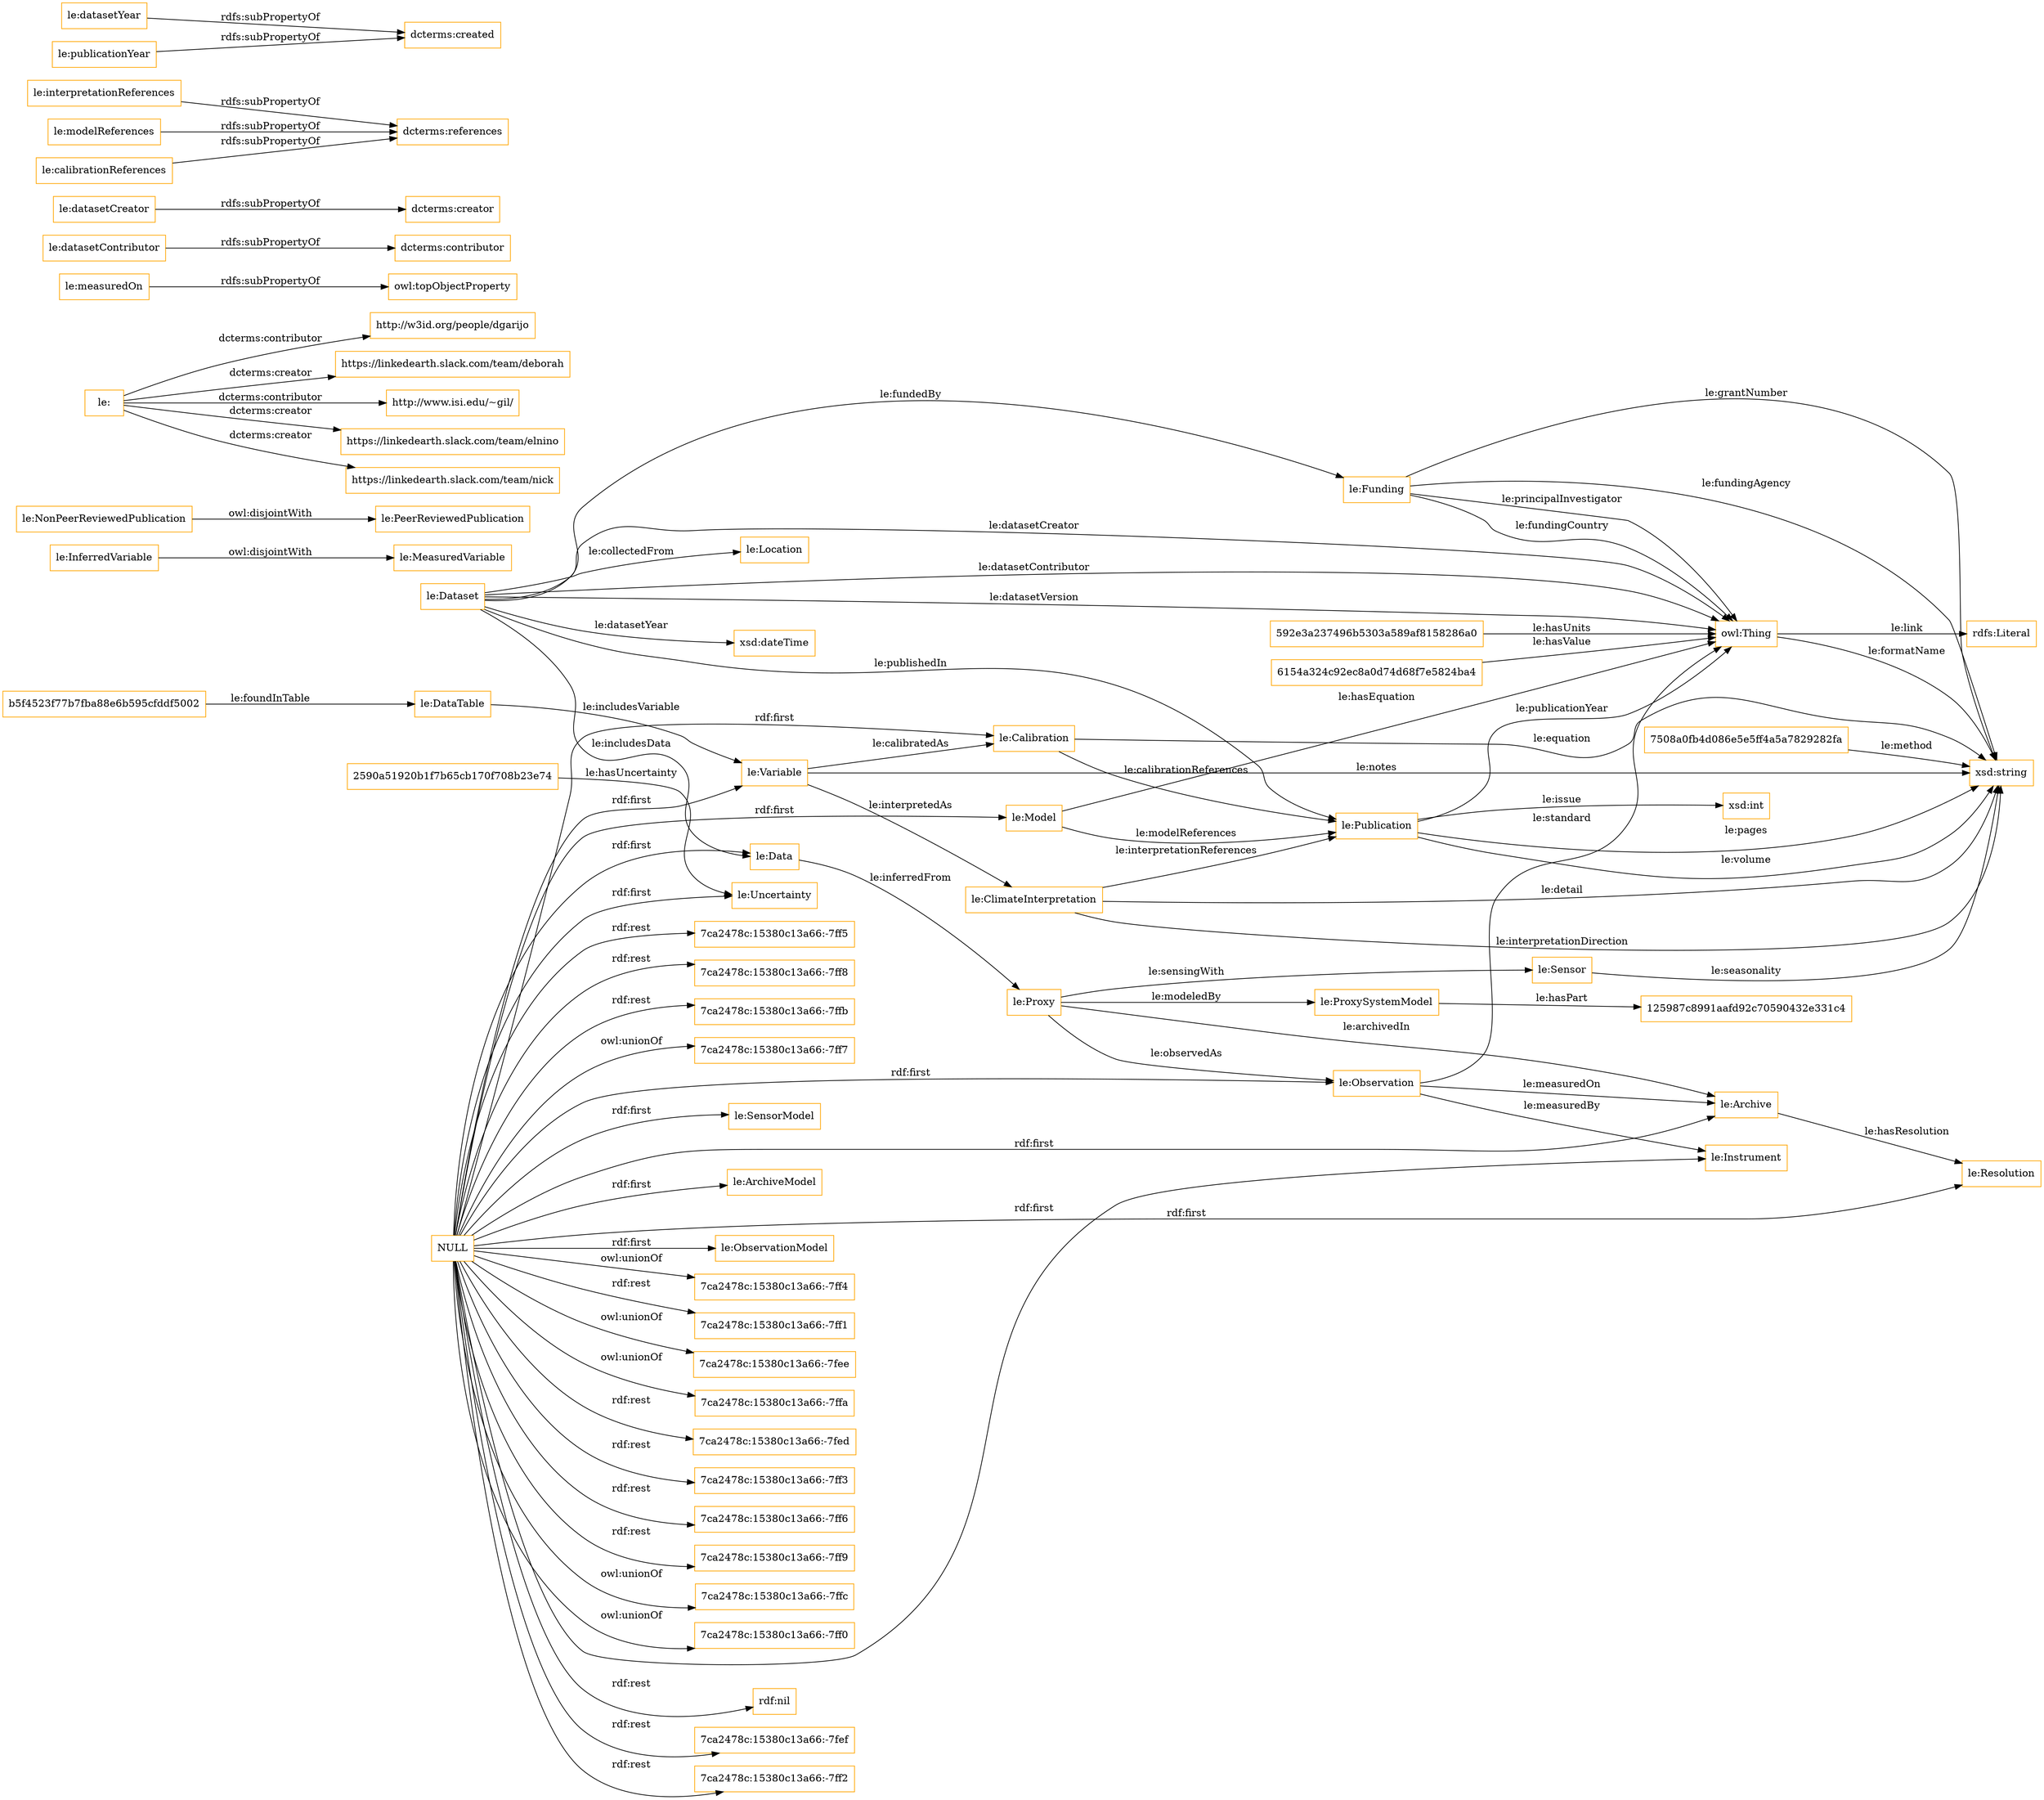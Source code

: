 digraph ar2dtool_diagram { 
rankdir=LR;
size="1501"
node [shape = rectangle, color="orange"]; "le:Sensor" "le:Funding" "le:Resolution" "le:Dataset" "le:Publication" "le:DataTable" "7508a0fb4d086e5e5ff4a5a7829282fa" "le:Model" "592e3a237496b5303a589af8158286a0" "le:Data" "6154a324c92ec8a0d74d68f7e5824ba4" "125987c8991aafd92c70590432e331c4" "le:SensorModel" "le:Location" "le:Calibration" "b5f4523f77b7fba88e6b595cfddf5002" "le:InferredVariable" "le:NonPeerReviewedPublication" "le:ArchiveModel" "le:MeasuredVariable" "le:Proxy" "le:ProxySystemModel" "le:Instrument" "le:ObservationModel" "le:Uncertainty" "le:Observation" "2590a51920b1f7b65cb170f708b23e74" "le:ClimateInterpretation" "le:Variable" "le:Archive" "le:PeerReviewedPublication" ; /*classes style*/
	"le:NonPeerReviewedPublication" -> "le:PeerReviewedPublication" [ label = "owl:disjointWith" ];
	"le:" -> "http://w3id.org/people/dgarijo" [ label = "dcterms:contributor" ];
	"le:" -> "https://linkedearth.slack.com/team/deborah" [ label = "dcterms:creator" ];
	"le:" -> "http://www.isi.edu/~gil/" [ label = "dcterms:contributor" ];
	"le:" -> "https://linkedearth.slack.com/team/elnino" [ label = "dcterms:creator" ];
	"le:" -> "https://linkedearth.slack.com/team/nick" [ label = "dcterms:creator" ];
	"le:measuredOn" -> "owl:topObjectProperty" [ label = "rdfs:subPropertyOf" ];
	"le:datasetContributor" -> "dcterms:contributor" [ label = "rdfs:subPropertyOf" ];
	"le:datasetCreator" -> "dcterms:creator" [ label = "rdfs:subPropertyOf" ];
	"le:interpretationReferences" -> "dcterms:references" [ label = "rdfs:subPropertyOf" ];
	"le:modelReferences" -> "dcterms:references" [ label = "rdfs:subPropertyOf" ];
	"le:calibrationReferences" -> "dcterms:references" [ label = "rdfs:subPropertyOf" ];
	"NULL" -> "7ca2478c:15380c13a66:-7ff1" [ label = "rdf:rest" ];
	"NULL" -> "le:Instrument" [ label = "rdf:first" ];
	"NULL" -> "le:SensorModel" [ label = "rdf:first" ];
	"NULL" -> "7ca2478c:15380c13a66:-7fee" [ label = "owl:unionOf" ];
	"NULL" -> "le:Archive" [ label = "rdf:first" ];
	"NULL" -> "le:ObservationModel" [ label = "rdf:first" ];
	"NULL" -> "7ca2478c:15380c13a66:-7ffa" [ label = "owl:unionOf" ];
	"NULL" -> "7ca2478c:15380c13a66:-7fed" [ label = "rdf:rest" ];
	"NULL" -> "7ca2478c:15380c13a66:-7ff3" [ label = "rdf:rest" ];
	"NULL" -> "le:Variable" [ label = "rdf:first" ];
	"NULL" -> "7ca2478c:15380c13a66:-7ff6" [ label = "rdf:rest" ];
	"NULL" -> "7ca2478c:15380c13a66:-7ff9" [ label = "rdf:rest" ];
	"NULL" -> "7ca2478c:15380c13a66:-7ffc" [ label = "owl:unionOf" ];
	"NULL" -> "le:Uncertainty" [ label = "rdf:first" ];
	"NULL" -> "7ca2478c:15380c13a66:-7ff0" [ label = "owl:unionOf" ];
	"NULL" -> "rdf:nil" [ label = "rdf:rest" ];
	"NULL" -> "7ca2478c:15380c13a66:-7fef" [ label = "rdf:rest" ];
	"NULL" -> "le:Calibration" [ label = "rdf:first" ];
	"NULL" -> "7ca2478c:15380c13a66:-7ff2" [ label = "rdf:rest" ];
	"NULL" -> "7ca2478c:15380c13a66:-7ff5" [ label = "rdf:rest" ];
	"NULL" -> "7ca2478c:15380c13a66:-7ff8" [ label = "rdf:rest" ];
	"NULL" -> "le:Data" [ label = "rdf:first" ];
	"NULL" -> "7ca2478c:15380c13a66:-7ffb" [ label = "rdf:rest" ];
	"NULL" -> "le:Model" [ label = "rdf:first" ];
	"NULL" -> "7ca2478c:15380c13a66:-7ff7" [ label = "owl:unionOf" ];
	"NULL" -> "7ca2478c:15380c13a66:-7ff4" [ label = "owl:unionOf" ];
	"NULL" -> "le:Observation" [ label = "rdf:first" ];
	"NULL" -> "le:Resolution" [ label = "rdf:first" ];
	"NULL" -> "le:ArchiveModel" [ label = "rdf:first" ];
	"le:datasetYear" -> "dcterms:created" [ label = "rdfs:subPropertyOf" ];
	"le:publicationYear" -> "dcterms:created" [ label = "rdfs:subPropertyOf" ];
	"le:InferredVariable" -> "le:MeasuredVariable" [ label = "owl:disjointWith" ];
	"le:Calibration" -> "le:Publication" [ label = "le:calibrationReferences" ];
	"le:Dataset" -> "le:Funding" [ label = "le:fundedBy" ];
	"le:Funding" -> "owl:Thing" [ label = "le:fundingCountry" ];
	"le:Dataset" -> "le:Location" [ label = "le:collectedFrom" ];
	"le:Dataset" -> "owl:Thing" [ label = "le:datasetCreator" ];
	"le:Publication" -> "owl:Thing" [ label = "le:publicationYear" ];
	"le:Variable" -> "xsd:string" [ label = "le:notes" ];
	"le:Model" -> "owl:Thing" [ label = "le:hasEquation" ];
	"le:Dataset" -> "owl:Thing" [ label = "le:datasetContributor" ];
	"le:Proxy" -> "le:Archive" [ label = "le:archivedIn" ];
	"owl:Thing" -> "xsd:string" [ label = "le:formatName" ];
	"le:Funding" -> "xsd:string" [ label = "le:grantNumber" ];
	"7508a0fb4d086e5e5ff4a5a7829282fa" -> "xsd:string" [ label = "le:method" ];
	"le:ProxySystemModel" -> "125987c8991aafd92c70590432e331c4" [ label = "le:hasPart" ];
	"le:Dataset" -> "le:Publication" [ label = "le:publishedIn" ];
	"b5f4523f77b7fba88e6b595cfddf5002" -> "le:DataTable" [ label = "le:foundInTable" ];
	"le:Publication" -> "xsd:int" [ label = "le:issue" ];
	"le:Funding" -> "owl:Thing" [ label = "le:principalInvestigator" ];
	"le:Dataset" -> "xsd:dateTime" [ label = "le:datasetYear" ];
	"le:DataTable" -> "le:Variable" [ label = "le:includesVariable" ];
	"le:Proxy" -> "le:Observation" [ label = "le:observedAs" ];
	"le:Calibration" -> "xsd:string" [ label = "le:equation" ];
	"le:Observation" -> "le:Instrument" [ label = "le:measuredBy" ];
	"le:Funding" -> "xsd:string" [ label = "le:fundingAgency" ];
	"le:Proxy" -> "le:ProxySystemModel" [ label = "le:modeledBy" ];
	"le:Archive" -> "le:Resolution" [ label = "le:hasResolution" ];
	"le:Variable" -> "le:Calibration" [ label = "le:calibratedAs" ];
	"owl:Thing" -> "rdfs:Literal" [ label = "le:link" ];
	"le:ClimateInterpretation" -> "xsd:string" [ label = "le:interpretationDirection" ];
	"le:Model" -> "le:Publication" [ label = "le:modelReferences" ];
	"le:Observation" -> "owl:Thing" [ label = "le:standard" ];
	"le:Publication" -> "xsd:string" [ label = "le:pages" ];
	"2590a51920b1f7b65cb170f708b23e74" -> "le:Uncertainty" [ label = "le:hasUncertainty" ];
	"le:Sensor" -> "xsd:string" [ label = "le:seasonality" ];
	"le:Data" -> "le:Proxy" [ label = "le:inferredFrom" ];
	"592e3a237496b5303a589af8158286a0" -> "owl:Thing" [ label = "le:hasUnits" ];
	"le:Proxy" -> "le:Sensor" [ label = "le:sensingWith" ];
	"le:ClimateInterpretation" -> "xsd:string" [ label = "le:detail" ];
	"le:Publication" -> "xsd:string" [ label = "le:volume" ];
	"le:Observation" -> "le:Archive" [ label = "le:measuredOn" ];
	"le:Dataset" -> "le:Data" [ label = "le:includesData" ];
	"6154a324c92ec8a0d74d68f7e5824ba4" -> "owl:Thing" [ label = "le:hasValue" ];
	"le:Dataset" -> "owl:Thing" [ label = "le:datasetVersion" ];
	"le:ClimateInterpretation" -> "le:Publication" [ label = "le:interpretationReferences" ];
	"le:Variable" -> "le:ClimateInterpretation" [ label = "le:interpretedAs" ];

}
